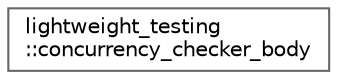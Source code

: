 digraph "类继承关系图"
{
 // LATEX_PDF_SIZE
  bgcolor="transparent";
  edge [fontname=Helvetica,fontsize=10,labelfontname=Helvetica,labelfontsize=10];
  node [fontname=Helvetica,fontsize=10,shape=box,height=0.2,width=0.4];
  rankdir="LR";
  Node0 [id="Node000000",label="lightweight_testing\l::concurrency_checker_body",height=0.2,width=0.4,color="grey40", fillcolor="white", style="filled",URL="$classlightweight__testing_1_1concurrency__checker__body.html",tooltip=" "];
}
